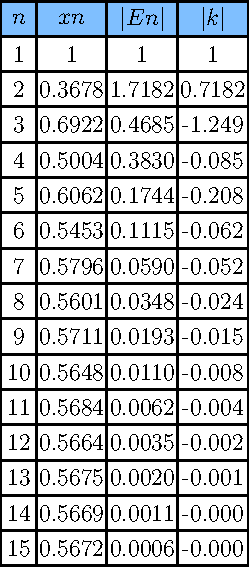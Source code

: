 size(10cm);
import graph;
import contour;
usepackage("mathrsfs");
real v=0.000075426843851566;
real t=v*10000;
pair vp=(2,0.5);

path fs1=(0,0)--(7,0)--(7,1)--(0,1)--cycle;
filldraw(fs1,royalblue+opacity(0.5),bp+black);
for(int i=0;i<4;++i){
	draw((i*2+1,0)--shift(0,1)*(i*2+1,0),bp+black);
}
label("$n$",(0.5,0.5));
label("$|En|$",(4,0.5));
label("$xn$",(2,0.5));
label("$|k|$",(6,0.5));

path fs=shift(0,-1)*fs1;
real f(real x) {return exp(-x);}
real fprime(real x){return -exp(-x)-1;}
string wrt(real val){
	if(length(string(val))>6){
		real t=v*100000;
		if(t<1){
			return substr(string(val),0,4)+substr(string(v),length(string(val))-4,-1);
		}else{
			return substr(string(val),0,6);
		}	
	}
	return string(val);
}
real pointfixe(real f(real),real nmax,real err=0.001, real x0){
	path c1=graph(f,0,3); 
	real n=1,x,En,Enn,val;
		while(n<=nmax){
		x=f(x0);
		En=abs((x-x0)/x																										);
		val=En-Enn;
	Enn=En;
			for(int i=0;i<4;++i){
				draw((i*2+1,-n)--shift(0,1)*(i*2+1,-n),bp+black);
			}
			draw(shift(0,-n+1)*fs,bp+black);
			label(wrt(n),(0.5,0.5-n));
	
				
label(wrt(x),(2,0.5-n));
			label(wrt(En),(4,0.5-n));	
							label(wrt(val),(6,0.5-n));
			x0=x;
			n=n+1;
		}
		return x;
		
	}

pointfixe(f,15,0.0001,0);